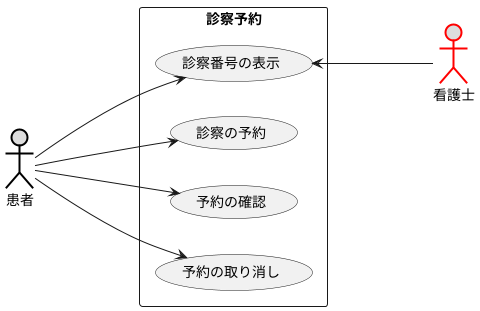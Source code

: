 @startuml 診察予約
left to right direction
actor 患者#DDDDDD;line:black;line.bold;
actor 看護士#DDDDDD;line:Red;line.bold;

rectangle 診察予約{
    usecase 診察番号の表示
    usecase 診察の予約
    usecase 予約の確認
    usecase 予約の取り消し
}
患者 --> 診察の予約
患者 --> 予約の確認
患者 ---> 予約の取り消し
患者 ---> 診察番号の表示

診察番号の表示 <--- 看護士
@enduml